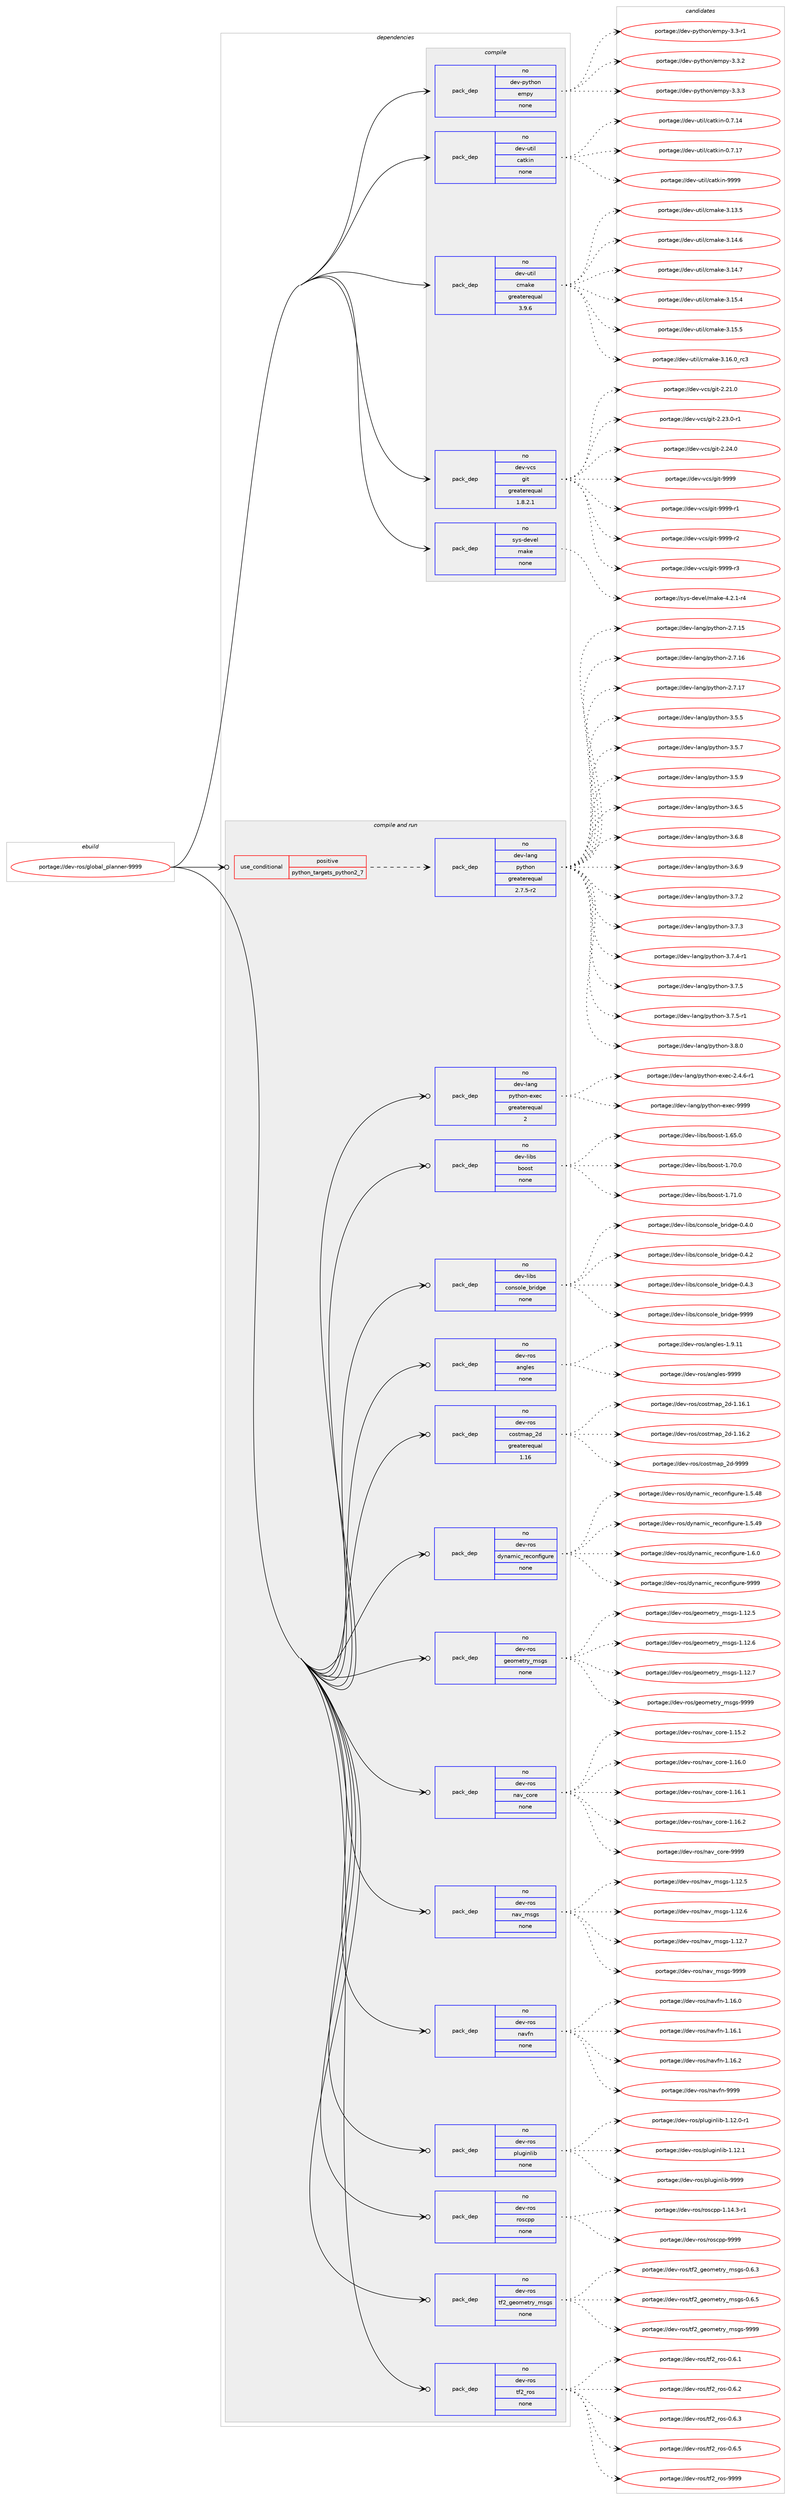 digraph prolog {

# *************
# Graph options
# *************

newrank=true;
concentrate=true;
compound=true;
graph [rankdir=LR,fontname=Helvetica,fontsize=10,ranksep=1.5];#, ranksep=2.5, nodesep=0.2];
edge  [arrowhead=vee];
node  [fontname=Helvetica,fontsize=10];

# **********
# The ebuild
# **********

subgraph cluster_leftcol {
color=gray;
rank=same;
label=<<i>ebuild</i>>;
id [label="portage://dev-ros/global_planner-9999", color=red, width=4, href="../dev-ros/global_planner-9999.svg"];
}

# ****************
# The dependencies
# ****************

subgraph cluster_midcol {
color=gray;
label=<<i>dependencies</i>>;
subgraph cluster_compile {
fillcolor="#eeeeee";
style=filled;
label=<<i>compile</i>>;
subgraph pack142240 {
dependency188411 [label=<<TABLE BORDER="0" CELLBORDER="1" CELLSPACING="0" CELLPADDING="4" WIDTH="220"><TR><TD ROWSPAN="6" CELLPADDING="30">pack_dep</TD></TR><TR><TD WIDTH="110">no</TD></TR><TR><TD>dev-python</TD></TR><TR><TD>empy</TD></TR><TR><TD>none</TD></TR><TR><TD></TD></TR></TABLE>>, shape=none, color=blue];
}
id:e -> dependency188411:w [weight=20,style="solid",arrowhead="vee"];
subgraph pack142241 {
dependency188412 [label=<<TABLE BORDER="0" CELLBORDER="1" CELLSPACING="0" CELLPADDING="4" WIDTH="220"><TR><TD ROWSPAN="6" CELLPADDING="30">pack_dep</TD></TR><TR><TD WIDTH="110">no</TD></TR><TR><TD>dev-util</TD></TR><TR><TD>catkin</TD></TR><TR><TD>none</TD></TR><TR><TD></TD></TR></TABLE>>, shape=none, color=blue];
}
id:e -> dependency188412:w [weight=20,style="solid",arrowhead="vee"];
subgraph pack142242 {
dependency188413 [label=<<TABLE BORDER="0" CELLBORDER="1" CELLSPACING="0" CELLPADDING="4" WIDTH="220"><TR><TD ROWSPAN="6" CELLPADDING="30">pack_dep</TD></TR><TR><TD WIDTH="110">no</TD></TR><TR><TD>dev-util</TD></TR><TR><TD>cmake</TD></TR><TR><TD>greaterequal</TD></TR><TR><TD>3.9.6</TD></TR></TABLE>>, shape=none, color=blue];
}
id:e -> dependency188413:w [weight=20,style="solid",arrowhead="vee"];
subgraph pack142243 {
dependency188414 [label=<<TABLE BORDER="0" CELLBORDER="1" CELLSPACING="0" CELLPADDING="4" WIDTH="220"><TR><TD ROWSPAN="6" CELLPADDING="30">pack_dep</TD></TR><TR><TD WIDTH="110">no</TD></TR><TR><TD>dev-vcs</TD></TR><TR><TD>git</TD></TR><TR><TD>greaterequal</TD></TR><TR><TD>1.8.2.1</TD></TR></TABLE>>, shape=none, color=blue];
}
id:e -> dependency188414:w [weight=20,style="solid",arrowhead="vee"];
subgraph pack142244 {
dependency188415 [label=<<TABLE BORDER="0" CELLBORDER="1" CELLSPACING="0" CELLPADDING="4" WIDTH="220"><TR><TD ROWSPAN="6" CELLPADDING="30">pack_dep</TD></TR><TR><TD WIDTH="110">no</TD></TR><TR><TD>sys-devel</TD></TR><TR><TD>make</TD></TR><TR><TD>none</TD></TR><TR><TD></TD></TR></TABLE>>, shape=none, color=blue];
}
id:e -> dependency188415:w [weight=20,style="solid",arrowhead="vee"];
}
subgraph cluster_compileandrun {
fillcolor="#eeeeee";
style=filled;
label=<<i>compile and run</i>>;
subgraph cond42743 {
dependency188416 [label=<<TABLE BORDER="0" CELLBORDER="1" CELLSPACING="0" CELLPADDING="4"><TR><TD ROWSPAN="3" CELLPADDING="10">use_conditional</TD></TR><TR><TD>positive</TD></TR><TR><TD>python_targets_python2_7</TD></TR></TABLE>>, shape=none, color=red];
subgraph pack142245 {
dependency188417 [label=<<TABLE BORDER="0" CELLBORDER="1" CELLSPACING="0" CELLPADDING="4" WIDTH="220"><TR><TD ROWSPAN="6" CELLPADDING="30">pack_dep</TD></TR><TR><TD WIDTH="110">no</TD></TR><TR><TD>dev-lang</TD></TR><TR><TD>python</TD></TR><TR><TD>greaterequal</TD></TR><TR><TD>2.7.5-r2</TD></TR></TABLE>>, shape=none, color=blue];
}
dependency188416:e -> dependency188417:w [weight=20,style="dashed",arrowhead="vee"];
}
id:e -> dependency188416:w [weight=20,style="solid",arrowhead="odotvee"];
subgraph pack142246 {
dependency188418 [label=<<TABLE BORDER="0" CELLBORDER="1" CELLSPACING="0" CELLPADDING="4" WIDTH="220"><TR><TD ROWSPAN="6" CELLPADDING="30">pack_dep</TD></TR><TR><TD WIDTH="110">no</TD></TR><TR><TD>dev-lang</TD></TR><TR><TD>python-exec</TD></TR><TR><TD>greaterequal</TD></TR><TR><TD>2</TD></TR></TABLE>>, shape=none, color=blue];
}
id:e -> dependency188418:w [weight=20,style="solid",arrowhead="odotvee"];
subgraph pack142247 {
dependency188419 [label=<<TABLE BORDER="0" CELLBORDER="1" CELLSPACING="0" CELLPADDING="4" WIDTH="220"><TR><TD ROWSPAN="6" CELLPADDING="30">pack_dep</TD></TR><TR><TD WIDTH="110">no</TD></TR><TR><TD>dev-libs</TD></TR><TR><TD>boost</TD></TR><TR><TD>none</TD></TR><TR><TD></TD></TR></TABLE>>, shape=none, color=blue];
}
id:e -> dependency188419:w [weight=20,style="solid",arrowhead="odotvee"];
subgraph pack142248 {
dependency188420 [label=<<TABLE BORDER="0" CELLBORDER="1" CELLSPACING="0" CELLPADDING="4" WIDTH="220"><TR><TD ROWSPAN="6" CELLPADDING="30">pack_dep</TD></TR><TR><TD WIDTH="110">no</TD></TR><TR><TD>dev-libs</TD></TR><TR><TD>console_bridge</TD></TR><TR><TD>none</TD></TR><TR><TD></TD></TR></TABLE>>, shape=none, color=blue];
}
id:e -> dependency188420:w [weight=20,style="solid",arrowhead="odotvee"];
subgraph pack142249 {
dependency188421 [label=<<TABLE BORDER="0" CELLBORDER="1" CELLSPACING="0" CELLPADDING="4" WIDTH="220"><TR><TD ROWSPAN="6" CELLPADDING="30">pack_dep</TD></TR><TR><TD WIDTH="110">no</TD></TR><TR><TD>dev-ros</TD></TR><TR><TD>angles</TD></TR><TR><TD>none</TD></TR><TR><TD></TD></TR></TABLE>>, shape=none, color=blue];
}
id:e -> dependency188421:w [weight=20,style="solid",arrowhead="odotvee"];
subgraph pack142250 {
dependency188422 [label=<<TABLE BORDER="0" CELLBORDER="1" CELLSPACING="0" CELLPADDING="4" WIDTH="220"><TR><TD ROWSPAN="6" CELLPADDING="30">pack_dep</TD></TR><TR><TD WIDTH="110">no</TD></TR><TR><TD>dev-ros</TD></TR><TR><TD>costmap_2d</TD></TR><TR><TD>greaterequal</TD></TR><TR><TD>1.16</TD></TR></TABLE>>, shape=none, color=blue];
}
id:e -> dependency188422:w [weight=20,style="solid",arrowhead="odotvee"];
subgraph pack142251 {
dependency188423 [label=<<TABLE BORDER="0" CELLBORDER="1" CELLSPACING="0" CELLPADDING="4" WIDTH="220"><TR><TD ROWSPAN="6" CELLPADDING="30">pack_dep</TD></TR><TR><TD WIDTH="110">no</TD></TR><TR><TD>dev-ros</TD></TR><TR><TD>dynamic_reconfigure</TD></TR><TR><TD>none</TD></TR><TR><TD></TD></TR></TABLE>>, shape=none, color=blue];
}
id:e -> dependency188423:w [weight=20,style="solid",arrowhead="odotvee"];
subgraph pack142252 {
dependency188424 [label=<<TABLE BORDER="0" CELLBORDER="1" CELLSPACING="0" CELLPADDING="4" WIDTH="220"><TR><TD ROWSPAN="6" CELLPADDING="30">pack_dep</TD></TR><TR><TD WIDTH="110">no</TD></TR><TR><TD>dev-ros</TD></TR><TR><TD>geometry_msgs</TD></TR><TR><TD>none</TD></TR><TR><TD></TD></TR></TABLE>>, shape=none, color=blue];
}
id:e -> dependency188424:w [weight=20,style="solid",arrowhead="odotvee"];
subgraph pack142253 {
dependency188425 [label=<<TABLE BORDER="0" CELLBORDER="1" CELLSPACING="0" CELLPADDING="4" WIDTH="220"><TR><TD ROWSPAN="6" CELLPADDING="30">pack_dep</TD></TR><TR><TD WIDTH="110">no</TD></TR><TR><TD>dev-ros</TD></TR><TR><TD>nav_core</TD></TR><TR><TD>none</TD></TR><TR><TD></TD></TR></TABLE>>, shape=none, color=blue];
}
id:e -> dependency188425:w [weight=20,style="solid",arrowhead="odotvee"];
subgraph pack142254 {
dependency188426 [label=<<TABLE BORDER="0" CELLBORDER="1" CELLSPACING="0" CELLPADDING="4" WIDTH="220"><TR><TD ROWSPAN="6" CELLPADDING="30">pack_dep</TD></TR><TR><TD WIDTH="110">no</TD></TR><TR><TD>dev-ros</TD></TR><TR><TD>nav_msgs</TD></TR><TR><TD>none</TD></TR><TR><TD></TD></TR></TABLE>>, shape=none, color=blue];
}
id:e -> dependency188426:w [weight=20,style="solid",arrowhead="odotvee"];
subgraph pack142255 {
dependency188427 [label=<<TABLE BORDER="0" CELLBORDER="1" CELLSPACING="0" CELLPADDING="4" WIDTH="220"><TR><TD ROWSPAN="6" CELLPADDING="30">pack_dep</TD></TR><TR><TD WIDTH="110">no</TD></TR><TR><TD>dev-ros</TD></TR><TR><TD>navfn</TD></TR><TR><TD>none</TD></TR><TR><TD></TD></TR></TABLE>>, shape=none, color=blue];
}
id:e -> dependency188427:w [weight=20,style="solid",arrowhead="odotvee"];
subgraph pack142256 {
dependency188428 [label=<<TABLE BORDER="0" CELLBORDER="1" CELLSPACING="0" CELLPADDING="4" WIDTH="220"><TR><TD ROWSPAN="6" CELLPADDING="30">pack_dep</TD></TR><TR><TD WIDTH="110">no</TD></TR><TR><TD>dev-ros</TD></TR><TR><TD>pluginlib</TD></TR><TR><TD>none</TD></TR><TR><TD></TD></TR></TABLE>>, shape=none, color=blue];
}
id:e -> dependency188428:w [weight=20,style="solid",arrowhead="odotvee"];
subgraph pack142257 {
dependency188429 [label=<<TABLE BORDER="0" CELLBORDER="1" CELLSPACING="0" CELLPADDING="4" WIDTH="220"><TR><TD ROWSPAN="6" CELLPADDING="30">pack_dep</TD></TR><TR><TD WIDTH="110">no</TD></TR><TR><TD>dev-ros</TD></TR><TR><TD>roscpp</TD></TR><TR><TD>none</TD></TR><TR><TD></TD></TR></TABLE>>, shape=none, color=blue];
}
id:e -> dependency188429:w [weight=20,style="solid",arrowhead="odotvee"];
subgraph pack142258 {
dependency188430 [label=<<TABLE BORDER="0" CELLBORDER="1" CELLSPACING="0" CELLPADDING="4" WIDTH="220"><TR><TD ROWSPAN="6" CELLPADDING="30">pack_dep</TD></TR><TR><TD WIDTH="110">no</TD></TR><TR><TD>dev-ros</TD></TR><TR><TD>tf2_geometry_msgs</TD></TR><TR><TD>none</TD></TR><TR><TD></TD></TR></TABLE>>, shape=none, color=blue];
}
id:e -> dependency188430:w [weight=20,style="solid",arrowhead="odotvee"];
subgraph pack142259 {
dependency188431 [label=<<TABLE BORDER="0" CELLBORDER="1" CELLSPACING="0" CELLPADDING="4" WIDTH="220"><TR><TD ROWSPAN="6" CELLPADDING="30">pack_dep</TD></TR><TR><TD WIDTH="110">no</TD></TR><TR><TD>dev-ros</TD></TR><TR><TD>tf2_ros</TD></TR><TR><TD>none</TD></TR><TR><TD></TD></TR></TABLE>>, shape=none, color=blue];
}
id:e -> dependency188431:w [weight=20,style="solid",arrowhead="odotvee"];
}
subgraph cluster_run {
fillcolor="#eeeeee";
style=filled;
label=<<i>run</i>>;
}
}

# **************
# The candidates
# **************

subgraph cluster_choices {
rank=same;
color=gray;
label=<<i>candidates</i>>;

subgraph choice142240 {
color=black;
nodesep=1;
choiceportage1001011184511212111610411111047101109112121455146514511449 [label="portage://dev-python/empy-3.3-r1", color=red, width=4,href="../dev-python/empy-3.3-r1.svg"];
choiceportage1001011184511212111610411111047101109112121455146514650 [label="portage://dev-python/empy-3.3.2", color=red, width=4,href="../dev-python/empy-3.3.2.svg"];
choiceportage1001011184511212111610411111047101109112121455146514651 [label="portage://dev-python/empy-3.3.3", color=red, width=4,href="../dev-python/empy-3.3.3.svg"];
dependency188411:e -> choiceportage1001011184511212111610411111047101109112121455146514511449:w [style=dotted,weight="100"];
dependency188411:e -> choiceportage1001011184511212111610411111047101109112121455146514650:w [style=dotted,weight="100"];
dependency188411:e -> choiceportage1001011184511212111610411111047101109112121455146514651:w [style=dotted,weight="100"];
}
subgraph choice142241 {
color=black;
nodesep=1;
choiceportage1001011184511711610510847999711610710511045484655464952 [label="portage://dev-util/catkin-0.7.14", color=red, width=4,href="../dev-util/catkin-0.7.14.svg"];
choiceportage1001011184511711610510847999711610710511045484655464955 [label="portage://dev-util/catkin-0.7.17", color=red, width=4,href="../dev-util/catkin-0.7.17.svg"];
choiceportage100101118451171161051084799971161071051104557575757 [label="portage://dev-util/catkin-9999", color=red, width=4,href="../dev-util/catkin-9999.svg"];
dependency188412:e -> choiceportage1001011184511711610510847999711610710511045484655464952:w [style=dotted,weight="100"];
dependency188412:e -> choiceportage1001011184511711610510847999711610710511045484655464955:w [style=dotted,weight="100"];
dependency188412:e -> choiceportage100101118451171161051084799971161071051104557575757:w [style=dotted,weight="100"];
}
subgraph choice142242 {
color=black;
nodesep=1;
choiceportage1001011184511711610510847991099710710145514649514653 [label="portage://dev-util/cmake-3.13.5", color=red, width=4,href="../dev-util/cmake-3.13.5.svg"];
choiceportage1001011184511711610510847991099710710145514649524654 [label="portage://dev-util/cmake-3.14.6", color=red, width=4,href="../dev-util/cmake-3.14.6.svg"];
choiceportage1001011184511711610510847991099710710145514649524655 [label="portage://dev-util/cmake-3.14.7", color=red, width=4,href="../dev-util/cmake-3.14.7.svg"];
choiceportage1001011184511711610510847991099710710145514649534652 [label="portage://dev-util/cmake-3.15.4", color=red, width=4,href="../dev-util/cmake-3.15.4.svg"];
choiceportage1001011184511711610510847991099710710145514649534653 [label="portage://dev-util/cmake-3.15.5", color=red, width=4,href="../dev-util/cmake-3.15.5.svg"];
choiceportage1001011184511711610510847991099710710145514649544648951149951 [label="portage://dev-util/cmake-3.16.0_rc3", color=red, width=4,href="../dev-util/cmake-3.16.0_rc3.svg"];
dependency188413:e -> choiceportage1001011184511711610510847991099710710145514649514653:w [style=dotted,weight="100"];
dependency188413:e -> choiceportage1001011184511711610510847991099710710145514649524654:w [style=dotted,weight="100"];
dependency188413:e -> choiceportage1001011184511711610510847991099710710145514649524655:w [style=dotted,weight="100"];
dependency188413:e -> choiceportage1001011184511711610510847991099710710145514649534652:w [style=dotted,weight="100"];
dependency188413:e -> choiceportage1001011184511711610510847991099710710145514649534653:w [style=dotted,weight="100"];
dependency188413:e -> choiceportage1001011184511711610510847991099710710145514649544648951149951:w [style=dotted,weight="100"];
}
subgraph choice142243 {
color=black;
nodesep=1;
choiceportage10010111845118991154710310511645504650494648 [label="portage://dev-vcs/git-2.21.0", color=red, width=4,href="../dev-vcs/git-2.21.0.svg"];
choiceportage100101118451189911547103105116455046505146484511449 [label="portage://dev-vcs/git-2.23.0-r1", color=red, width=4,href="../dev-vcs/git-2.23.0-r1.svg"];
choiceportage10010111845118991154710310511645504650524648 [label="portage://dev-vcs/git-2.24.0", color=red, width=4,href="../dev-vcs/git-2.24.0.svg"];
choiceportage1001011184511899115471031051164557575757 [label="portage://dev-vcs/git-9999", color=red, width=4,href="../dev-vcs/git-9999.svg"];
choiceportage10010111845118991154710310511645575757574511449 [label="portage://dev-vcs/git-9999-r1", color=red, width=4,href="../dev-vcs/git-9999-r1.svg"];
choiceportage10010111845118991154710310511645575757574511450 [label="portage://dev-vcs/git-9999-r2", color=red, width=4,href="../dev-vcs/git-9999-r2.svg"];
choiceportage10010111845118991154710310511645575757574511451 [label="portage://dev-vcs/git-9999-r3", color=red, width=4,href="../dev-vcs/git-9999-r3.svg"];
dependency188414:e -> choiceportage10010111845118991154710310511645504650494648:w [style=dotted,weight="100"];
dependency188414:e -> choiceportage100101118451189911547103105116455046505146484511449:w [style=dotted,weight="100"];
dependency188414:e -> choiceportage10010111845118991154710310511645504650524648:w [style=dotted,weight="100"];
dependency188414:e -> choiceportage1001011184511899115471031051164557575757:w [style=dotted,weight="100"];
dependency188414:e -> choiceportage10010111845118991154710310511645575757574511449:w [style=dotted,weight="100"];
dependency188414:e -> choiceportage10010111845118991154710310511645575757574511450:w [style=dotted,weight="100"];
dependency188414:e -> choiceportage10010111845118991154710310511645575757574511451:w [style=dotted,weight="100"];
}
subgraph choice142244 {
color=black;
nodesep=1;
choiceportage1151211154510010111810110847109971071014552465046494511452 [label="portage://sys-devel/make-4.2.1-r4", color=red, width=4,href="../sys-devel/make-4.2.1-r4.svg"];
dependency188415:e -> choiceportage1151211154510010111810110847109971071014552465046494511452:w [style=dotted,weight="100"];
}
subgraph choice142245 {
color=black;
nodesep=1;
choiceportage10010111845108971101034711212111610411111045504655464953 [label="portage://dev-lang/python-2.7.15", color=red, width=4,href="../dev-lang/python-2.7.15.svg"];
choiceportage10010111845108971101034711212111610411111045504655464954 [label="portage://dev-lang/python-2.7.16", color=red, width=4,href="../dev-lang/python-2.7.16.svg"];
choiceportage10010111845108971101034711212111610411111045504655464955 [label="portage://dev-lang/python-2.7.17", color=red, width=4,href="../dev-lang/python-2.7.17.svg"];
choiceportage100101118451089711010347112121116104111110455146534653 [label="portage://dev-lang/python-3.5.5", color=red, width=4,href="../dev-lang/python-3.5.5.svg"];
choiceportage100101118451089711010347112121116104111110455146534655 [label="portage://dev-lang/python-3.5.7", color=red, width=4,href="../dev-lang/python-3.5.7.svg"];
choiceportage100101118451089711010347112121116104111110455146534657 [label="portage://dev-lang/python-3.5.9", color=red, width=4,href="../dev-lang/python-3.5.9.svg"];
choiceportage100101118451089711010347112121116104111110455146544653 [label="portage://dev-lang/python-3.6.5", color=red, width=4,href="../dev-lang/python-3.6.5.svg"];
choiceportage100101118451089711010347112121116104111110455146544656 [label="portage://dev-lang/python-3.6.8", color=red, width=4,href="../dev-lang/python-3.6.8.svg"];
choiceportage100101118451089711010347112121116104111110455146544657 [label="portage://dev-lang/python-3.6.9", color=red, width=4,href="../dev-lang/python-3.6.9.svg"];
choiceportage100101118451089711010347112121116104111110455146554650 [label="portage://dev-lang/python-3.7.2", color=red, width=4,href="../dev-lang/python-3.7.2.svg"];
choiceportage100101118451089711010347112121116104111110455146554651 [label="portage://dev-lang/python-3.7.3", color=red, width=4,href="../dev-lang/python-3.7.3.svg"];
choiceportage1001011184510897110103471121211161041111104551465546524511449 [label="portage://dev-lang/python-3.7.4-r1", color=red, width=4,href="../dev-lang/python-3.7.4-r1.svg"];
choiceportage100101118451089711010347112121116104111110455146554653 [label="portage://dev-lang/python-3.7.5", color=red, width=4,href="../dev-lang/python-3.7.5.svg"];
choiceportage1001011184510897110103471121211161041111104551465546534511449 [label="portage://dev-lang/python-3.7.5-r1", color=red, width=4,href="../dev-lang/python-3.7.5-r1.svg"];
choiceportage100101118451089711010347112121116104111110455146564648 [label="portage://dev-lang/python-3.8.0", color=red, width=4,href="../dev-lang/python-3.8.0.svg"];
dependency188417:e -> choiceportage10010111845108971101034711212111610411111045504655464953:w [style=dotted,weight="100"];
dependency188417:e -> choiceportage10010111845108971101034711212111610411111045504655464954:w [style=dotted,weight="100"];
dependency188417:e -> choiceportage10010111845108971101034711212111610411111045504655464955:w [style=dotted,weight="100"];
dependency188417:e -> choiceportage100101118451089711010347112121116104111110455146534653:w [style=dotted,weight="100"];
dependency188417:e -> choiceportage100101118451089711010347112121116104111110455146534655:w [style=dotted,weight="100"];
dependency188417:e -> choiceportage100101118451089711010347112121116104111110455146534657:w [style=dotted,weight="100"];
dependency188417:e -> choiceportage100101118451089711010347112121116104111110455146544653:w [style=dotted,weight="100"];
dependency188417:e -> choiceportage100101118451089711010347112121116104111110455146544656:w [style=dotted,weight="100"];
dependency188417:e -> choiceportage100101118451089711010347112121116104111110455146544657:w [style=dotted,weight="100"];
dependency188417:e -> choiceportage100101118451089711010347112121116104111110455146554650:w [style=dotted,weight="100"];
dependency188417:e -> choiceportage100101118451089711010347112121116104111110455146554651:w [style=dotted,weight="100"];
dependency188417:e -> choiceportage1001011184510897110103471121211161041111104551465546524511449:w [style=dotted,weight="100"];
dependency188417:e -> choiceportage100101118451089711010347112121116104111110455146554653:w [style=dotted,weight="100"];
dependency188417:e -> choiceportage1001011184510897110103471121211161041111104551465546534511449:w [style=dotted,weight="100"];
dependency188417:e -> choiceportage100101118451089711010347112121116104111110455146564648:w [style=dotted,weight="100"];
}
subgraph choice142246 {
color=black;
nodesep=1;
choiceportage10010111845108971101034711212111610411111045101120101994550465246544511449 [label="portage://dev-lang/python-exec-2.4.6-r1", color=red, width=4,href="../dev-lang/python-exec-2.4.6-r1.svg"];
choiceportage10010111845108971101034711212111610411111045101120101994557575757 [label="portage://dev-lang/python-exec-9999", color=red, width=4,href="../dev-lang/python-exec-9999.svg"];
dependency188418:e -> choiceportage10010111845108971101034711212111610411111045101120101994550465246544511449:w [style=dotted,weight="100"];
dependency188418:e -> choiceportage10010111845108971101034711212111610411111045101120101994557575757:w [style=dotted,weight="100"];
}
subgraph choice142247 {
color=black;
nodesep=1;
choiceportage1001011184510810598115479811111111511645494654534648 [label="portage://dev-libs/boost-1.65.0", color=red, width=4,href="../dev-libs/boost-1.65.0.svg"];
choiceportage1001011184510810598115479811111111511645494655484648 [label="portage://dev-libs/boost-1.70.0", color=red, width=4,href="../dev-libs/boost-1.70.0.svg"];
choiceportage1001011184510810598115479811111111511645494655494648 [label="portage://dev-libs/boost-1.71.0", color=red, width=4,href="../dev-libs/boost-1.71.0.svg"];
dependency188419:e -> choiceportage1001011184510810598115479811111111511645494654534648:w [style=dotted,weight="100"];
dependency188419:e -> choiceportage1001011184510810598115479811111111511645494655484648:w [style=dotted,weight="100"];
dependency188419:e -> choiceportage1001011184510810598115479811111111511645494655494648:w [style=dotted,weight="100"];
}
subgraph choice142248 {
color=black;
nodesep=1;
choiceportage100101118451081059811547991111101151111081019598114105100103101454846524648 [label="portage://dev-libs/console_bridge-0.4.0", color=red, width=4,href="../dev-libs/console_bridge-0.4.0.svg"];
choiceportage100101118451081059811547991111101151111081019598114105100103101454846524650 [label="portage://dev-libs/console_bridge-0.4.2", color=red, width=4,href="../dev-libs/console_bridge-0.4.2.svg"];
choiceportage100101118451081059811547991111101151111081019598114105100103101454846524651 [label="portage://dev-libs/console_bridge-0.4.3", color=red, width=4,href="../dev-libs/console_bridge-0.4.3.svg"];
choiceportage1001011184510810598115479911111011511110810195981141051001031014557575757 [label="portage://dev-libs/console_bridge-9999", color=red, width=4,href="../dev-libs/console_bridge-9999.svg"];
dependency188420:e -> choiceportage100101118451081059811547991111101151111081019598114105100103101454846524648:w [style=dotted,weight="100"];
dependency188420:e -> choiceportage100101118451081059811547991111101151111081019598114105100103101454846524650:w [style=dotted,weight="100"];
dependency188420:e -> choiceportage100101118451081059811547991111101151111081019598114105100103101454846524651:w [style=dotted,weight="100"];
dependency188420:e -> choiceportage1001011184510810598115479911111011511110810195981141051001031014557575757:w [style=dotted,weight="100"];
}
subgraph choice142249 {
color=black;
nodesep=1;
choiceportage10010111845114111115479711010310810111545494657464949 [label="portage://dev-ros/angles-1.9.11", color=red, width=4,href="../dev-ros/angles-1.9.11.svg"];
choiceportage1001011184511411111547971101031081011154557575757 [label="portage://dev-ros/angles-9999", color=red, width=4,href="../dev-ros/angles-9999.svg"];
dependency188421:e -> choiceportage10010111845114111115479711010310810111545494657464949:w [style=dotted,weight="100"];
dependency188421:e -> choiceportage1001011184511411111547971101031081011154557575757:w [style=dotted,weight="100"];
}
subgraph choice142250 {
color=black;
nodesep=1;
choiceportage10010111845114111115479911111511610997112955010045494649544649 [label="portage://dev-ros/costmap_2d-1.16.1", color=red, width=4,href="../dev-ros/costmap_2d-1.16.1.svg"];
choiceportage10010111845114111115479911111511610997112955010045494649544650 [label="portage://dev-ros/costmap_2d-1.16.2", color=red, width=4,href="../dev-ros/costmap_2d-1.16.2.svg"];
choiceportage1001011184511411111547991111151161099711295501004557575757 [label="portage://dev-ros/costmap_2d-9999", color=red, width=4,href="../dev-ros/costmap_2d-9999.svg"];
dependency188422:e -> choiceportage10010111845114111115479911111511610997112955010045494649544649:w [style=dotted,weight="100"];
dependency188422:e -> choiceportage10010111845114111115479911111511610997112955010045494649544650:w [style=dotted,weight="100"];
dependency188422:e -> choiceportage1001011184511411111547991111151161099711295501004557575757:w [style=dotted,weight="100"];
}
subgraph choice142251 {
color=black;
nodesep=1;
choiceportage10010111845114111115471001211109710910599951141019911111010210510311711410145494653465256 [label="portage://dev-ros/dynamic_reconfigure-1.5.48", color=red, width=4,href="../dev-ros/dynamic_reconfigure-1.5.48.svg"];
choiceportage10010111845114111115471001211109710910599951141019911111010210510311711410145494653465257 [label="portage://dev-ros/dynamic_reconfigure-1.5.49", color=red, width=4,href="../dev-ros/dynamic_reconfigure-1.5.49.svg"];
choiceportage100101118451141111154710012111097109105999511410199111110102105103117114101454946544648 [label="portage://dev-ros/dynamic_reconfigure-1.6.0", color=red, width=4,href="../dev-ros/dynamic_reconfigure-1.6.0.svg"];
choiceportage1001011184511411111547100121110971091059995114101991111101021051031171141014557575757 [label="portage://dev-ros/dynamic_reconfigure-9999", color=red, width=4,href="../dev-ros/dynamic_reconfigure-9999.svg"];
dependency188423:e -> choiceportage10010111845114111115471001211109710910599951141019911111010210510311711410145494653465256:w [style=dotted,weight="100"];
dependency188423:e -> choiceportage10010111845114111115471001211109710910599951141019911111010210510311711410145494653465257:w [style=dotted,weight="100"];
dependency188423:e -> choiceportage100101118451141111154710012111097109105999511410199111110102105103117114101454946544648:w [style=dotted,weight="100"];
dependency188423:e -> choiceportage1001011184511411111547100121110971091059995114101991111101021051031171141014557575757:w [style=dotted,weight="100"];
}
subgraph choice142252 {
color=black;
nodesep=1;
choiceportage10010111845114111115471031011111091011161141219510911510311545494649504653 [label="portage://dev-ros/geometry_msgs-1.12.5", color=red, width=4,href="../dev-ros/geometry_msgs-1.12.5.svg"];
choiceportage10010111845114111115471031011111091011161141219510911510311545494649504654 [label="portage://dev-ros/geometry_msgs-1.12.6", color=red, width=4,href="../dev-ros/geometry_msgs-1.12.6.svg"];
choiceportage10010111845114111115471031011111091011161141219510911510311545494649504655 [label="portage://dev-ros/geometry_msgs-1.12.7", color=red, width=4,href="../dev-ros/geometry_msgs-1.12.7.svg"];
choiceportage1001011184511411111547103101111109101116114121951091151031154557575757 [label="portage://dev-ros/geometry_msgs-9999", color=red, width=4,href="../dev-ros/geometry_msgs-9999.svg"];
dependency188424:e -> choiceportage10010111845114111115471031011111091011161141219510911510311545494649504653:w [style=dotted,weight="100"];
dependency188424:e -> choiceportage10010111845114111115471031011111091011161141219510911510311545494649504654:w [style=dotted,weight="100"];
dependency188424:e -> choiceportage10010111845114111115471031011111091011161141219510911510311545494649504655:w [style=dotted,weight="100"];
dependency188424:e -> choiceportage1001011184511411111547103101111109101116114121951091151031154557575757:w [style=dotted,weight="100"];
}
subgraph choice142253 {
color=black;
nodesep=1;
choiceportage100101118451141111154711097118959911111410145494649534650 [label="portage://dev-ros/nav_core-1.15.2", color=red, width=4,href="../dev-ros/nav_core-1.15.2.svg"];
choiceportage100101118451141111154711097118959911111410145494649544648 [label="portage://dev-ros/nav_core-1.16.0", color=red, width=4,href="../dev-ros/nav_core-1.16.0.svg"];
choiceportage100101118451141111154711097118959911111410145494649544649 [label="portage://dev-ros/nav_core-1.16.1", color=red, width=4,href="../dev-ros/nav_core-1.16.1.svg"];
choiceportage100101118451141111154711097118959911111410145494649544650 [label="portage://dev-ros/nav_core-1.16.2", color=red, width=4,href="../dev-ros/nav_core-1.16.2.svg"];
choiceportage10010111845114111115471109711895991111141014557575757 [label="portage://dev-ros/nav_core-9999", color=red, width=4,href="../dev-ros/nav_core-9999.svg"];
dependency188425:e -> choiceportage100101118451141111154711097118959911111410145494649534650:w [style=dotted,weight="100"];
dependency188425:e -> choiceportage100101118451141111154711097118959911111410145494649544648:w [style=dotted,weight="100"];
dependency188425:e -> choiceportage100101118451141111154711097118959911111410145494649544649:w [style=dotted,weight="100"];
dependency188425:e -> choiceportage100101118451141111154711097118959911111410145494649544650:w [style=dotted,weight="100"];
dependency188425:e -> choiceportage10010111845114111115471109711895991111141014557575757:w [style=dotted,weight="100"];
}
subgraph choice142254 {
color=black;
nodesep=1;
choiceportage1001011184511411111547110971189510911510311545494649504653 [label="portage://dev-ros/nav_msgs-1.12.5", color=red, width=4,href="../dev-ros/nav_msgs-1.12.5.svg"];
choiceportage1001011184511411111547110971189510911510311545494649504654 [label="portage://dev-ros/nav_msgs-1.12.6", color=red, width=4,href="../dev-ros/nav_msgs-1.12.6.svg"];
choiceportage1001011184511411111547110971189510911510311545494649504655 [label="portage://dev-ros/nav_msgs-1.12.7", color=red, width=4,href="../dev-ros/nav_msgs-1.12.7.svg"];
choiceportage100101118451141111154711097118951091151031154557575757 [label="portage://dev-ros/nav_msgs-9999", color=red, width=4,href="../dev-ros/nav_msgs-9999.svg"];
dependency188426:e -> choiceportage1001011184511411111547110971189510911510311545494649504653:w [style=dotted,weight="100"];
dependency188426:e -> choiceportage1001011184511411111547110971189510911510311545494649504654:w [style=dotted,weight="100"];
dependency188426:e -> choiceportage1001011184511411111547110971189510911510311545494649504655:w [style=dotted,weight="100"];
dependency188426:e -> choiceportage100101118451141111154711097118951091151031154557575757:w [style=dotted,weight="100"];
}
subgraph choice142255 {
color=black;
nodesep=1;
choiceportage10010111845114111115471109711810211045494649544648 [label="portage://dev-ros/navfn-1.16.0", color=red, width=4,href="../dev-ros/navfn-1.16.0.svg"];
choiceportage10010111845114111115471109711810211045494649544649 [label="portage://dev-ros/navfn-1.16.1", color=red, width=4,href="../dev-ros/navfn-1.16.1.svg"];
choiceportage10010111845114111115471109711810211045494649544650 [label="portage://dev-ros/navfn-1.16.2", color=red, width=4,href="../dev-ros/navfn-1.16.2.svg"];
choiceportage1001011184511411111547110971181021104557575757 [label="portage://dev-ros/navfn-9999", color=red, width=4,href="../dev-ros/navfn-9999.svg"];
dependency188427:e -> choiceportage10010111845114111115471109711810211045494649544648:w [style=dotted,weight="100"];
dependency188427:e -> choiceportage10010111845114111115471109711810211045494649544649:w [style=dotted,weight="100"];
dependency188427:e -> choiceportage10010111845114111115471109711810211045494649544650:w [style=dotted,weight="100"];
dependency188427:e -> choiceportage1001011184511411111547110971181021104557575757:w [style=dotted,weight="100"];
}
subgraph choice142256 {
color=black;
nodesep=1;
choiceportage100101118451141111154711210811710310511010810598454946495046484511449 [label="portage://dev-ros/pluginlib-1.12.0-r1", color=red, width=4,href="../dev-ros/pluginlib-1.12.0-r1.svg"];
choiceportage10010111845114111115471121081171031051101081059845494649504649 [label="portage://dev-ros/pluginlib-1.12.1", color=red, width=4,href="../dev-ros/pluginlib-1.12.1.svg"];
choiceportage1001011184511411111547112108117103105110108105984557575757 [label="portage://dev-ros/pluginlib-9999", color=red, width=4,href="../dev-ros/pluginlib-9999.svg"];
dependency188428:e -> choiceportage100101118451141111154711210811710310511010810598454946495046484511449:w [style=dotted,weight="100"];
dependency188428:e -> choiceportage10010111845114111115471121081171031051101081059845494649504649:w [style=dotted,weight="100"];
dependency188428:e -> choiceportage1001011184511411111547112108117103105110108105984557575757:w [style=dotted,weight="100"];
}
subgraph choice142257 {
color=black;
nodesep=1;
choiceportage100101118451141111154711411111599112112454946495246514511449 [label="portage://dev-ros/roscpp-1.14.3-r1", color=red, width=4,href="../dev-ros/roscpp-1.14.3-r1.svg"];
choiceportage1001011184511411111547114111115991121124557575757 [label="portage://dev-ros/roscpp-9999", color=red, width=4,href="../dev-ros/roscpp-9999.svg"];
dependency188429:e -> choiceportage100101118451141111154711411111599112112454946495246514511449:w [style=dotted,weight="100"];
dependency188429:e -> choiceportage1001011184511411111547114111115991121124557575757:w [style=dotted,weight="100"];
}
subgraph choice142258 {
color=black;
nodesep=1;
choiceportage1001011184511411111547116102509510310111110910111611412195109115103115454846544651 [label="portage://dev-ros/tf2_geometry_msgs-0.6.3", color=red, width=4,href="../dev-ros/tf2_geometry_msgs-0.6.3.svg"];
choiceportage1001011184511411111547116102509510310111110910111611412195109115103115454846544653 [label="portage://dev-ros/tf2_geometry_msgs-0.6.5", color=red, width=4,href="../dev-ros/tf2_geometry_msgs-0.6.5.svg"];
choiceportage10010111845114111115471161025095103101111109101116114121951091151031154557575757 [label="portage://dev-ros/tf2_geometry_msgs-9999", color=red, width=4,href="../dev-ros/tf2_geometry_msgs-9999.svg"];
dependency188430:e -> choiceportage1001011184511411111547116102509510310111110910111611412195109115103115454846544651:w [style=dotted,weight="100"];
dependency188430:e -> choiceportage1001011184511411111547116102509510310111110910111611412195109115103115454846544653:w [style=dotted,weight="100"];
dependency188430:e -> choiceportage10010111845114111115471161025095103101111109101116114121951091151031154557575757:w [style=dotted,weight="100"];
}
subgraph choice142259 {
color=black;
nodesep=1;
choiceportage10010111845114111115471161025095114111115454846544649 [label="portage://dev-ros/tf2_ros-0.6.1", color=red, width=4,href="../dev-ros/tf2_ros-0.6.1.svg"];
choiceportage10010111845114111115471161025095114111115454846544650 [label="portage://dev-ros/tf2_ros-0.6.2", color=red, width=4,href="../dev-ros/tf2_ros-0.6.2.svg"];
choiceportage10010111845114111115471161025095114111115454846544651 [label="portage://dev-ros/tf2_ros-0.6.3", color=red, width=4,href="../dev-ros/tf2_ros-0.6.3.svg"];
choiceportage10010111845114111115471161025095114111115454846544653 [label="portage://dev-ros/tf2_ros-0.6.5", color=red, width=4,href="../dev-ros/tf2_ros-0.6.5.svg"];
choiceportage100101118451141111154711610250951141111154557575757 [label="portage://dev-ros/tf2_ros-9999", color=red, width=4,href="../dev-ros/tf2_ros-9999.svg"];
dependency188431:e -> choiceportage10010111845114111115471161025095114111115454846544649:w [style=dotted,weight="100"];
dependency188431:e -> choiceportage10010111845114111115471161025095114111115454846544650:w [style=dotted,weight="100"];
dependency188431:e -> choiceportage10010111845114111115471161025095114111115454846544651:w [style=dotted,weight="100"];
dependency188431:e -> choiceportage10010111845114111115471161025095114111115454846544653:w [style=dotted,weight="100"];
dependency188431:e -> choiceportage100101118451141111154711610250951141111154557575757:w [style=dotted,weight="100"];
}
}

}
